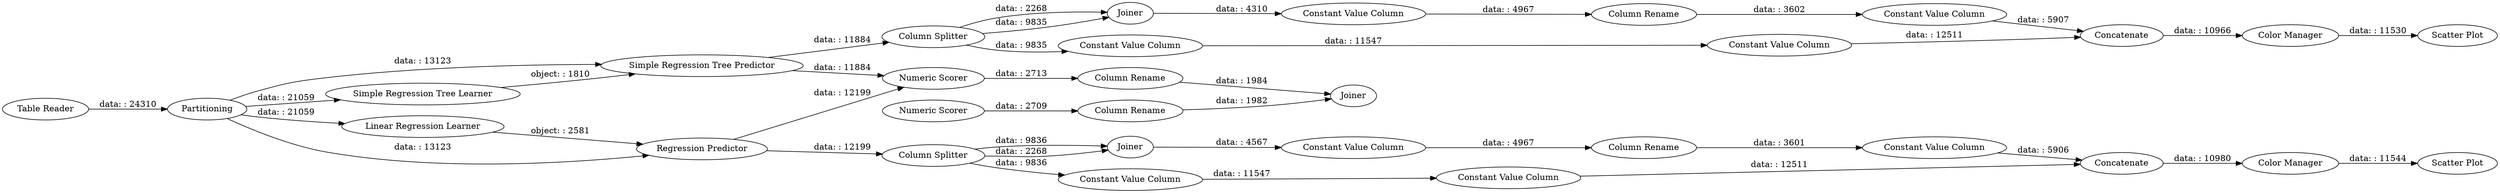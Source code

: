 digraph {
	"-227790479827565457_73" [label="Constant Value Column"]
	"8967636134391547532_192" [label="Numeric Scorer"]
	"-227790479827565457_67" [label=Joiner]
	"1500193459583189670_69" [label="Constant Value Column"]
	"8637314840960510473_60" [label="Simple Regression Tree Predictor"]
	"1500193459583189670_67" [label=Joiner]
	"8637314840960510473_199" [label="Color Manager"]
	"8637314840960510473_54" [label=Partitioning]
	"1500193459583189670_70" [label="Constant Value Column"]
	"8637314840960510473_200" [label="Scatter Plot"]
	"8637314840960510473_188" [label="Color Manager"]
	"8967636134391547532_195" [label="Column Rename"]
	"1500193459583189670_66" [label="Column Splitter"]
	"1500193459583189670_71" [label="Column Rename"]
	"1500193459583189670_72" [label="Constant Value Column"]
	"-227790479827565457_71" [label="Column Rename"]
	"-227790479827565457_66" [label="Column Splitter"]
	"8637314840960510473_191" [label="Regression Predictor"]
	"8637314840960510473_62" [label="Table Reader"]
	"8967636134391547532_193" [label=Joiner]
	"-227790479827565457_68" [label=Concatenate]
	"8967636134391547532_194" [label="Column Rename"]
	"-227790479827565457_72" [label="Constant Value Column"]
	"8637314840960510473_59" [label="Simple Regression Tree Learner"]
	"8967636134391547532_61" [label="Numeric Scorer"]
	"-227790479827565457_70" [label="Constant Value Column"]
	"8637314840960510473_190" [label="Linear Regression Learner"]
	"8637314840960510473_189" [label="Scatter Plot"]
	"1500193459583189670_73" [label="Constant Value Column"]
	"1500193459583189670_68" [label=Concatenate]
	"-227790479827565457_69" [label="Constant Value Column"]
	"-227790479827565457_70" -> "-227790479827565457_72" [label="data: : 11547"]
	"-227790479827565457_69" -> "-227790479827565457_71" [label="data: : 4967"]
	"8967636134391547532_61" -> "8967636134391547532_195" [label="data: : 2713"]
	"8637314840960510473_60" -> "8967636134391547532_61" [label="data: : 11884"]
	"1500193459583189670_67" -> "1500193459583189670_69" [label="data: : 4310"]
	"8967636134391547532_195" -> "8967636134391547532_193" [label="data: : 1984"]
	"8637314840960510473_54" -> "8637314840960510473_60" [label="data: : 13123"]
	"8637314840960510473_191" -> "8967636134391547532_61" [label="data: : 12199"]
	"-227790479827565457_73" -> "-227790479827565457_68" [label="data: : 5906"]
	"8967636134391547532_194" -> "8967636134391547532_193" [label="data: : 1982"]
	"1500193459583189670_66" -> "1500193459583189670_67" [label="data: : 9835"]
	"-227790479827565457_72" -> "-227790479827565457_68" [label="data: : 12511"]
	"8637314840960510473_190" -> "8637314840960510473_191" [label="object: : 2581"]
	"1500193459583189670_72" -> "1500193459583189670_68" [label="data: : 12511"]
	"-227790479827565457_67" -> "-227790479827565457_69" [label="data: : 4567"]
	"1500193459583189670_69" -> "1500193459583189670_71" [label="data: : 4967"]
	"8637314840960510473_54" -> "8637314840960510473_191" [label="data: : 13123"]
	"8637314840960510473_60" -> "1500193459583189670_66" [label="data: : 11884"]
	"1500193459583189670_68" -> "8637314840960510473_188" [label="data: : 10966"]
	"8637314840960510473_191" -> "-227790479827565457_66" [label="data: : 12199"]
	"1500193459583189670_70" -> "1500193459583189670_72" [label="data: : 11547"]
	"-227790479827565457_66" -> "-227790479827565457_70" [label="data: : 9836"]
	"-227790479827565457_66" -> "-227790479827565457_67" [label="data: : 2268"]
	"1500193459583189670_66" -> "1500193459583189670_70" [label="data: : 9835"]
	"8637314840960510473_59" -> "8637314840960510473_60" [label="object: : 1810"]
	"1500193459583189670_73" -> "1500193459583189670_68" [label="data: : 5907"]
	"1500193459583189670_71" -> "1500193459583189670_73" [label="data: : 3602"]
	"1500193459583189670_66" -> "1500193459583189670_67" [label="data: : 2268"]
	"-227790479827565457_71" -> "-227790479827565457_73" [label="data: : 3601"]
	"8637314840960510473_54" -> "8637314840960510473_59" [label="data: : 21059"]
	"8637314840960510473_188" -> "8637314840960510473_189" [label="data: : 11530"]
	"8637314840960510473_54" -> "8637314840960510473_190" [label="data: : 21059"]
	"-227790479827565457_66" -> "-227790479827565457_67" [label="data: : 9836"]
	"8967636134391547532_192" -> "8967636134391547532_194" [label="data: : 2709"]
	"8637314840960510473_199" -> "8637314840960510473_200" [label="data: : 11544"]
	"-227790479827565457_68" -> "8637314840960510473_199" [label="data: : 10980"]
	"8637314840960510473_62" -> "8637314840960510473_54" [label="data: : 24310"]
	rankdir=LR
}

